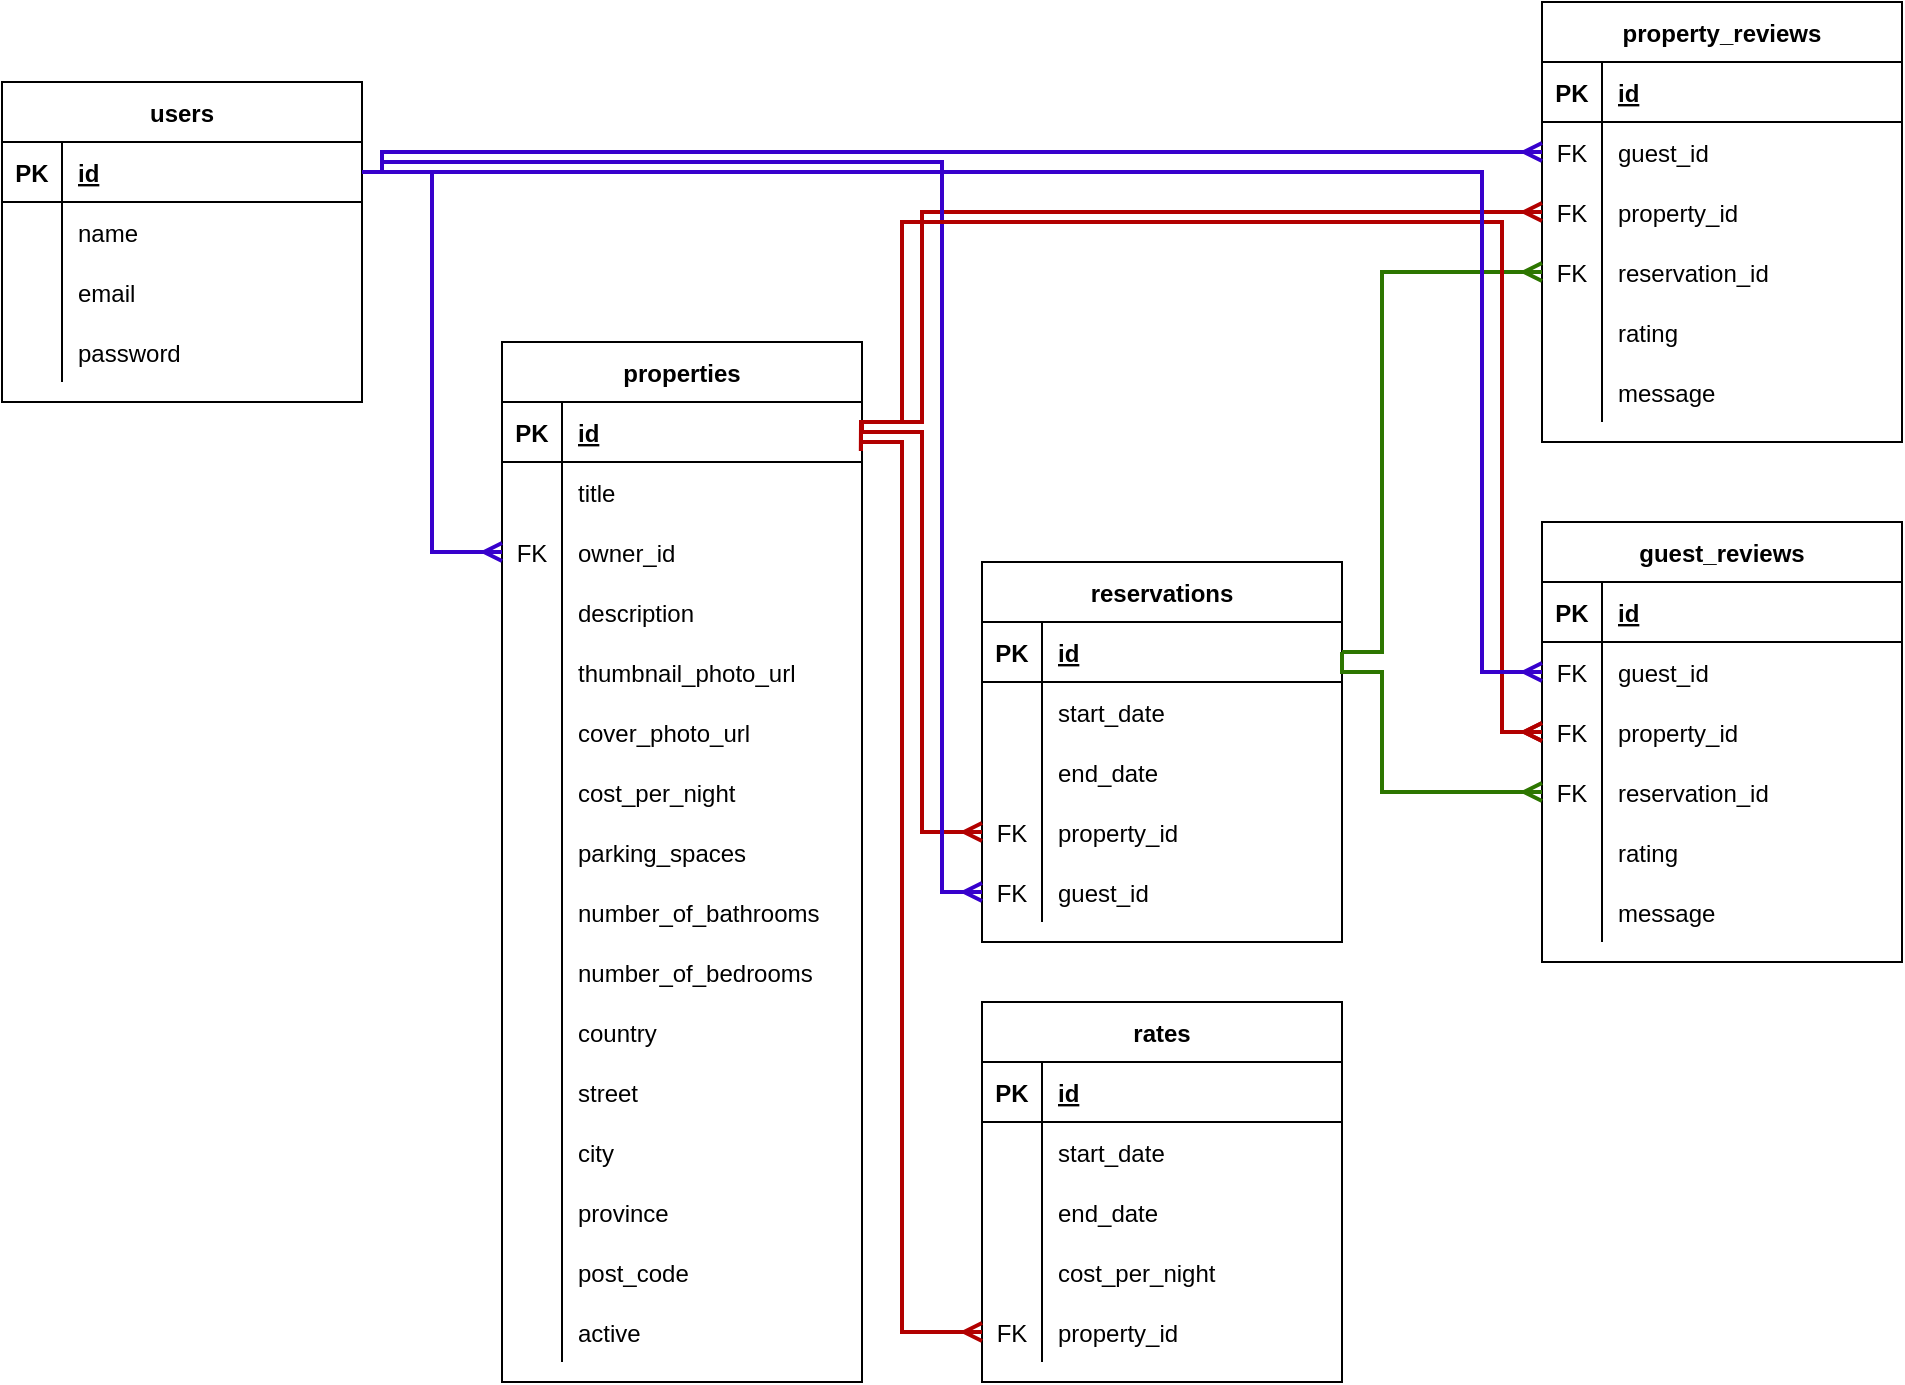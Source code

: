 <mxfile version="16.2.1" type="github">
  <diagram id="R2lEEEUBdFMjLlhIrx00" name="Page-1">
    <mxGraphModel dx="1673" dy="829" grid="1" gridSize="10" guides="1" tooltips="1" connect="1" arrows="1" fold="1" page="1" pageScale="1" pageWidth="1654" pageHeight="1169" math="0" shadow="0" extFonts="Permanent Marker^https://fonts.googleapis.com/css?family=Permanent+Marker">
      <root>
        <mxCell id="0" />
        <mxCell id="1" parent="0" />
        <mxCell id="t34gEv8qhkAKKfQmApEX-15" value="users" style="shape=table;startSize=30;container=1;collapsible=1;childLayout=tableLayout;fixedRows=1;rowLines=0;fontStyle=1;align=center;resizeLast=1;" parent="1" vertex="1">
          <mxGeometry x="300" y="260" width="180" height="160" as="geometry" />
        </mxCell>
        <mxCell id="t34gEv8qhkAKKfQmApEX-16" value="" style="shape=partialRectangle;collapsible=0;dropTarget=0;pointerEvents=0;fillColor=none;top=0;left=0;bottom=1;right=0;points=[[0,0.5],[1,0.5]];portConstraint=eastwest;" parent="t34gEv8qhkAKKfQmApEX-15" vertex="1">
          <mxGeometry y="30" width="180" height="30" as="geometry" />
        </mxCell>
        <mxCell id="t34gEv8qhkAKKfQmApEX-17" value="PK" style="shape=partialRectangle;connectable=0;fillColor=none;top=0;left=0;bottom=0;right=0;fontStyle=1;overflow=hidden;" parent="t34gEv8qhkAKKfQmApEX-16" vertex="1">
          <mxGeometry width="30" height="30" as="geometry">
            <mxRectangle width="30" height="30" as="alternateBounds" />
          </mxGeometry>
        </mxCell>
        <mxCell id="t34gEv8qhkAKKfQmApEX-18" value="id" style="shape=partialRectangle;connectable=0;fillColor=none;top=0;left=0;bottom=0;right=0;align=left;spacingLeft=6;fontStyle=5;overflow=hidden;" parent="t34gEv8qhkAKKfQmApEX-16" vertex="1">
          <mxGeometry x="30" width="150" height="30" as="geometry">
            <mxRectangle width="150" height="30" as="alternateBounds" />
          </mxGeometry>
        </mxCell>
        <mxCell id="t34gEv8qhkAKKfQmApEX-19" value="" style="shape=partialRectangle;collapsible=0;dropTarget=0;pointerEvents=0;fillColor=none;top=0;left=0;bottom=0;right=0;points=[[0,0.5],[1,0.5]];portConstraint=eastwest;" parent="t34gEv8qhkAKKfQmApEX-15" vertex="1">
          <mxGeometry y="60" width="180" height="30" as="geometry" />
        </mxCell>
        <mxCell id="t34gEv8qhkAKKfQmApEX-20" value="" style="shape=partialRectangle;connectable=0;fillColor=none;top=0;left=0;bottom=0;right=0;editable=1;overflow=hidden;" parent="t34gEv8qhkAKKfQmApEX-19" vertex="1">
          <mxGeometry width="30" height="30" as="geometry">
            <mxRectangle width="30" height="30" as="alternateBounds" />
          </mxGeometry>
        </mxCell>
        <mxCell id="t34gEv8qhkAKKfQmApEX-21" value="name" style="shape=partialRectangle;connectable=0;fillColor=none;top=0;left=0;bottom=0;right=0;align=left;spacingLeft=6;overflow=hidden;" parent="t34gEv8qhkAKKfQmApEX-19" vertex="1">
          <mxGeometry x="30" width="150" height="30" as="geometry">
            <mxRectangle width="150" height="30" as="alternateBounds" />
          </mxGeometry>
        </mxCell>
        <mxCell id="t34gEv8qhkAKKfQmApEX-25" value="" style="shape=partialRectangle;collapsible=0;dropTarget=0;pointerEvents=0;fillColor=none;top=0;left=0;bottom=0;right=0;points=[[0,0.5],[1,0.5]];portConstraint=eastwest;" parent="t34gEv8qhkAKKfQmApEX-15" vertex="1">
          <mxGeometry y="90" width="180" height="30" as="geometry" />
        </mxCell>
        <mxCell id="t34gEv8qhkAKKfQmApEX-26" value="" style="shape=partialRectangle;connectable=0;fillColor=none;top=0;left=0;bottom=0;right=0;editable=1;overflow=hidden;" parent="t34gEv8qhkAKKfQmApEX-25" vertex="1">
          <mxGeometry width="30" height="30" as="geometry">
            <mxRectangle width="30" height="30" as="alternateBounds" />
          </mxGeometry>
        </mxCell>
        <mxCell id="t34gEv8qhkAKKfQmApEX-27" value="email" style="shape=partialRectangle;connectable=0;fillColor=none;top=0;left=0;bottom=0;right=0;align=left;spacingLeft=6;overflow=hidden;" parent="t34gEv8qhkAKKfQmApEX-25" vertex="1">
          <mxGeometry x="30" width="150" height="30" as="geometry">
            <mxRectangle width="150" height="30" as="alternateBounds" />
          </mxGeometry>
        </mxCell>
        <mxCell id="t34gEv8qhkAKKfQmApEX-28" value="" style="shape=partialRectangle;collapsible=0;dropTarget=0;pointerEvents=0;fillColor=none;top=0;left=0;bottom=0;right=0;points=[[0,0.5],[1,0.5]];portConstraint=eastwest;" parent="t34gEv8qhkAKKfQmApEX-15" vertex="1">
          <mxGeometry y="120" width="180" height="30" as="geometry" />
        </mxCell>
        <mxCell id="t34gEv8qhkAKKfQmApEX-29" value="" style="shape=partialRectangle;connectable=0;fillColor=none;top=0;left=0;bottom=0;right=0;editable=1;overflow=hidden;" parent="t34gEv8qhkAKKfQmApEX-28" vertex="1">
          <mxGeometry width="30" height="30" as="geometry">
            <mxRectangle width="30" height="30" as="alternateBounds" />
          </mxGeometry>
        </mxCell>
        <mxCell id="t34gEv8qhkAKKfQmApEX-30" value="password" style="shape=partialRectangle;connectable=0;fillColor=none;top=0;left=0;bottom=0;right=0;align=left;spacingLeft=6;overflow=hidden;" parent="t34gEv8qhkAKKfQmApEX-28" vertex="1">
          <mxGeometry x="30" width="150" height="30" as="geometry">
            <mxRectangle width="150" height="30" as="alternateBounds" />
          </mxGeometry>
        </mxCell>
        <mxCell id="t34gEv8qhkAKKfQmApEX-31" value="properties" style="shape=table;startSize=30;container=1;collapsible=1;childLayout=tableLayout;fixedRows=1;rowLines=0;fontStyle=1;align=center;resizeLast=1;" parent="1" vertex="1">
          <mxGeometry x="550" y="390" width="180" height="520" as="geometry" />
        </mxCell>
        <mxCell id="t34gEv8qhkAKKfQmApEX-32" value="" style="shape=partialRectangle;collapsible=0;dropTarget=0;pointerEvents=0;fillColor=none;top=0;left=0;bottom=1;right=0;points=[[0,0.5],[1,0.5]];portConstraint=eastwest;" parent="t34gEv8qhkAKKfQmApEX-31" vertex="1">
          <mxGeometry y="30" width="180" height="30" as="geometry" />
        </mxCell>
        <mxCell id="t34gEv8qhkAKKfQmApEX-33" value="PK" style="shape=partialRectangle;connectable=0;fillColor=none;top=0;left=0;bottom=0;right=0;fontStyle=1;overflow=hidden;" parent="t34gEv8qhkAKKfQmApEX-32" vertex="1">
          <mxGeometry width="30" height="30" as="geometry">
            <mxRectangle width="30" height="30" as="alternateBounds" />
          </mxGeometry>
        </mxCell>
        <mxCell id="t34gEv8qhkAKKfQmApEX-34" value="id" style="shape=partialRectangle;connectable=0;fillColor=none;top=0;left=0;bottom=0;right=0;align=left;spacingLeft=6;fontStyle=5;overflow=hidden;" parent="t34gEv8qhkAKKfQmApEX-32" vertex="1">
          <mxGeometry x="30" width="150" height="30" as="geometry">
            <mxRectangle width="150" height="30" as="alternateBounds" />
          </mxGeometry>
        </mxCell>
        <mxCell id="t34gEv8qhkAKKfQmApEX-35" value="" style="shape=partialRectangle;collapsible=0;dropTarget=0;pointerEvents=0;fillColor=none;top=0;left=0;bottom=0;right=0;points=[[0,0.5],[1,0.5]];portConstraint=eastwest;" parent="t34gEv8qhkAKKfQmApEX-31" vertex="1">
          <mxGeometry y="60" width="180" height="30" as="geometry" />
        </mxCell>
        <mxCell id="t34gEv8qhkAKKfQmApEX-36" value="" style="shape=partialRectangle;connectable=0;fillColor=none;top=0;left=0;bottom=0;right=0;editable=1;overflow=hidden;" parent="t34gEv8qhkAKKfQmApEX-35" vertex="1">
          <mxGeometry width="30" height="30" as="geometry">
            <mxRectangle width="30" height="30" as="alternateBounds" />
          </mxGeometry>
        </mxCell>
        <mxCell id="t34gEv8qhkAKKfQmApEX-37" value="title" style="shape=partialRectangle;connectable=0;fillColor=none;top=0;left=0;bottom=0;right=0;align=left;spacingLeft=6;overflow=hidden;" parent="t34gEv8qhkAKKfQmApEX-35" vertex="1">
          <mxGeometry x="30" width="150" height="30" as="geometry">
            <mxRectangle width="150" height="30" as="alternateBounds" />
          </mxGeometry>
        </mxCell>
        <mxCell id="t34gEv8qhkAKKfQmApEX-182" value="" style="shape=partialRectangle;collapsible=0;dropTarget=0;pointerEvents=0;fillColor=none;top=0;left=0;bottom=0;right=0;points=[[0,0.5],[1,0.5]];portConstraint=eastwest;" parent="t34gEv8qhkAKKfQmApEX-31" vertex="1">
          <mxGeometry y="90" width="180" height="30" as="geometry" />
        </mxCell>
        <mxCell id="t34gEv8qhkAKKfQmApEX-183" value="FK" style="shape=partialRectangle;connectable=0;fillColor=none;top=0;left=0;bottom=0;right=0;editable=1;overflow=hidden;" parent="t34gEv8qhkAKKfQmApEX-182" vertex="1">
          <mxGeometry width="30" height="30" as="geometry">
            <mxRectangle width="30" height="30" as="alternateBounds" />
          </mxGeometry>
        </mxCell>
        <mxCell id="t34gEv8qhkAKKfQmApEX-184" value="owner_id" style="shape=partialRectangle;connectable=0;fillColor=none;top=0;left=0;bottom=0;right=0;align=left;spacingLeft=6;overflow=hidden;" parent="t34gEv8qhkAKKfQmApEX-182" vertex="1">
          <mxGeometry x="30" width="150" height="30" as="geometry">
            <mxRectangle width="150" height="30" as="alternateBounds" />
          </mxGeometry>
        </mxCell>
        <mxCell id="t34gEv8qhkAKKfQmApEX-38" value="" style="shape=partialRectangle;collapsible=0;dropTarget=0;pointerEvents=0;fillColor=none;top=0;left=0;bottom=0;right=0;points=[[0,0.5],[1,0.5]];portConstraint=eastwest;" parent="t34gEv8qhkAKKfQmApEX-31" vertex="1">
          <mxGeometry y="120" width="180" height="30" as="geometry" />
        </mxCell>
        <mxCell id="t34gEv8qhkAKKfQmApEX-39" value="" style="shape=partialRectangle;connectable=0;fillColor=none;top=0;left=0;bottom=0;right=0;editable=1;overflow=hidden;" parent="t34gEv8qhkAKKfQmApEX-38" vertex="1">
          <mxGeometry width="30" height="30" as="geometry">
            <mxRectangle width="30" height="30" as="alternateBounds" />
          </mxGeometry>
        </mxCell>
        <mxCell id="t34gEv8qhkAKKfQmApEX-40" value="description" style="shape=partialRectangle;connectable=0;fillColor=none;top=0;left=0;bottom=0;right=0;align=left;spacingLeft=6;overflow=hidden;" parent="t34gEv8qhkAKKfQmApEX-38" vertex="1">
          <mxGeometry x="30" width="150" height="30" as="geometry">
            <mxRectangle width="150" height="30" as="alternateBounds" />
          </mxGeometry>
        </mxCell>
        <mxCell id="t34gEv8qhkAKKfQmApEX-56" value="" style="shape=partialRectangle;collapsible=0;dropTarget=0;pointerEvents=0;fillColor=none;top=0;left=0;bottom=0;right=0;points=[[0,0.5],[1,0.5]];portConstraint=eastwest;" parent="t34gEv8qhkAKKfQmApEX-31" vertex="1">
          <mxGeometry y="150" width="180" height="30" as="geometry" />
        </mxCell>
        <mxCell id="t34gEv8qhkAKKfQmApEX-57" value="" style="shape=partialRectangle;connectable=0;fillColor=none;top=0;left=0;bottom=0;right=0;editable=1;overflow=hidden;" parent="t34gEv8qhkAKKfQmApEX-56" vertex="1">
          <mxGeometry width="30" height="30" as="geometry">
            <mxRectangle width="30" height="30" as="alternateBounds" />
          </mxGeometry>
        </mxCell>
        <mxCell id="t34gEv8qhkAKKfQmApEX-58" value="thumbnail_photo_url" style="shape=partialRectangle;connectable=0;fillColor=none;top=0;left=0;bottom=0;right=0;align=left;spacingLeft=6;overflow=hidden;" parent="t34gEv8qhkAKKfQmApEX-56" vertex="1">
          <mxGeometry x="30" width="150" height="30" as="geometry">
            <mxRectangle width="150" height="30" as="alternateBounds" />
          </mxGeometry>
        </mxCell>
        <mxCell id="t34gEv8qhkAKKfQmApEX-59" value="" style="shape=partialRectangle;collapsible=0;dropTarget=0;pointerEvents=0;fillColor=none;top=0;left=0;bottom=0;right=0;points=[[0,0.5],[1,0.5]];portConstraint=eastwest;" parent="t34gEv8qhkAKKfQmApEX-31" vertex="1">
          <mxGeometry y="180" width="180" height="30" as="geometry" />
        </mxCell>
        <mxCell id="t34gEv8qhkAKKfQmApEX-60" value="" style="shape=partialRectangle;connectable=0;fillColor=none;top=0;left=0;bottom=0;right=0;editable=1;overflow=hidden;" parent="t34gEv8qhkAKKfQmApEX-59" vertex="1">
          <mxGeometry width="30" height="30" as="geometry">
            <mxRectangle width="30" height="30" as="alternateBounds" />
          </mxGeometry>
        </mxCell>
        <mxCell id="t34gEv8qhkAKKfQmApEX-61" value="cover_photo_url" style="shape=partialRectangle;connectable=0;fillColor=none;top=0;left=0;bottom=0;right=0;align=left;spacingLeft=6;overflow=hidden;" parent="t34gEv8qhkAKKfQmApEX-59" vertex="1">
          <mxGeometry x="30" width="150" height="30" as="geometry">
            <mxRectangle width="150" height="30" as="alternateBounds" />
          </mxGeometry>
        </mxCell>
        <mxCell id="t34gEv8qhkAKKfQmApEX-41" value="" style="shape=partialRectangle;collapsible=0;dropTarget=0;pointerEvents=0;fillColor=none;top=0;left=0;bottom=0;right=0;points=[[0,0.5],[1,0.5]];portConstraint=eastwest;" parent="t34gEv8qhkAKKfQmApEX-31" vertex="1">
          <mxGeometry y="210" width="180" height="30" as="geometry" />
        </mxCell>
        <mxCell id="t34gEv8qhkAKKfQmApEX-42" value="" style="shape=partialRectangle;connectable=0;fillColor=none;top=0;left=0;bottom=0;right=0;editable=1;overflow=hidden;" parent="t34gEv8qhkAKKfQmApEX-41" vertex="1">
          <mxGeometry width="30" height="30" as="geometry">
            <mxRectangle width="30" height="30" as="alternateBounds" />
          </mxGeometry>
        </mxCell>
        <mxCell id="t34gEv8qhkAKKfQmApEX-43" value="cost_per_night" style="shape=partialRectangle;connectable=0;fillColor=none;top=0;left=0;bottom=0;right=0;align=left;spacingLeft=6;overflow=hidden;" parent="t34gEv8qhkAKKfQmApEX-41" vertex="1">
          <mxGeometry x="30" width="150" height="30" as="geometry">
            <mxRectangle width="150" height="30" as="alternateBounds" />
          </mxGeometry>
        </mxCell>
        <mxCell id="t34gEv8qhkAKKfQmApEX-44" value="" style="shape=partialRectangle;collapsible=0;dropTarget=0;pointerEvents=0;fillColor=none;top=0;left=0;bottom=0;right=0;points=[[0,0.5],[1,0.5]];portConstraint=eastwest;" parent="t34gEv8qhkAKKfQmApEX-31" vertex="1">
          <mxGeometry y="240" width="180" height="30" as="geometry" />
        </mxCell>
        <mxCell id="t34gEv8qhkAKKfQmApEX-45" value="" style="shape=partialRectangle;connectable=0;fillColor=none;top=0;left=0;bottom=0;right=0;editable=1;overflow=hidden;" parent="t34gEv8qhkAKKfQmApEX-44" vertex="1">
          <mxGeometry width="30" height="30" as="geometry">
            <mxRectangle width="30" height="30" as="alternateBounds" />
          </mxGeometry>
        </mxCell>
        <mxCell id="t34gEv8qhkAKKfQmApEX-46" value="parking_spaces" style="shape=partialRectangle;connectable=0;fillColor=none;top=0;left=0;bottom=0;right=0;align=left;spacingLeft=6;overflow=hidden;" parent="t34gEv8qhkAKKfQmApEX-44" vertex="1">
          <mxGeometry x="30" width="150" height="30" as="geometry">
            <mxRectangle width="150" height="30" as="alternateBounds" />
          </mxGeometry>
        </mxCell>
        <mxCell id="t34gEv8qhkAKKfQmApEX-47" value="" style="shape=partialRectangle;collapsible=0;dropTarget=0;pointerEvents=0;fillColor=none;top=0;left=0;bottom=0;right=0;points=[[0,0.5],[1,0.5]];portConstraint=eastwest;" parent="t34gEv8qhkAKKfQmApEX-31" vertex="1">
          <mxGeometry y="270" width="180" height="30" as="geometry" />
        </mxCell>
        <mxCell id="t34gEv8qhkAKKfQmApEX-48" value="" style="shape=partialRectangle;connectable=0;fillColor=none;top=0;left=0;bottom=0;right=0;editable=1;overflow=hidden;" parent="t34gEv8qhkAKKfQmApEX-47" vertex="1">
          <mxGeometry width="30" height="30" as="geometry">
            <mxRectangle width="30" height="30" as="alternateBounds" />
          </mxGeometry>
        </mxCell>
        <mxCell id="t34gEv8qhkAKKfQmApEX-49" value="number_of_bathrooms" style="shape=partialRectangle;connectable=0;fillColor=none;top=0;left=0;bottom=0;right=0;align=left;spacingLeft=6;overflow=hidden;" parent="t34gEv8qhkAKKfQmApEX-47" vertex="1">
          <mxGeometry x="30" width="150" height="30" as="geometry">
            <mxRectangle width="150" height="30" as="alternateBounds" />
          </mxGeometry>
        </mxCell>
        <mxCell id="t34gEv8qhkAKKfQmApEX-50" value="" style="shape=partialRectangle;collapsible=0;dropTarget=0;pointerEvents=0;fillColor=none;top=0;left=0;bottom=0;right=0;points=[[0,0.5],[1,0.5]];portConstraint=eastwest;" parent="t34gEv8qhkAKKfQmApEX-31" vertex="1">
          <mxGeometry y="300" width="180" height="30" as="geometry" />
        </mxCell>
        <mxCell id="t34gEv8qhkAKKfQmApEX-51" value="" style="shape=partialRectangle;connectable=0;fillColor=none;top=0;left=0;bottom=0;right=0;editable=1;overflow=hidden;" parent="t34gEv8qhkAKKfQmApEX-50" vertex="1">
          <mxGeometry width="30" height="30" as="geometry">
            <mxRectangle width="30" height="30" as="alternateBounds" />
          </mxGeometry>
        </mxCell>
        <mxCell id="t34gEv8qhkAKKfQmApEX-52" value="number_of_bedrooms" style="shape=partialRectangle;connectable=0;fillColor=none;top=0;left=0;bottom=0;right=0;align=left;spacingLeft=6;overflow=hidden;" parent="t34gEv8qhkAKKfQmApEX-50" vertex="1">
          <mxGeometry x="30" width="150" height="30" as="geometry">
            <mxRectangle width="150" height="30" as="alternateBounds" />
          </mxGeometry>
        </mxCell>
        <mxCell id="t34gEv8qhkAKKfQmApEX-115" value="" style="shape=partialRectangle;collapsible=0;dropTarget=0;pointerEvents=0;fillColor=none;top=0;left=0;bottom=0;right=0;points=[[0,0.5],[1,0.5]];portConstraint=eastwest;" parent="t34gEv8qhkAKKfQmApEX-31" vertex="1">
          <mxGeometry y="330" width="180" height="30" as="geometry" />
        </mxCell>
        <mxCell id="t34gEv8qhkAKKfQmApEX-116" value="" style="shape=partialRectangle;connectable=0;fillColor=none;top=0;left=0;bottom=0;right=0;editable=1;overflow=hidden;" parent="t34gEv8qhkAKKfQmApEX-115" vertex="1">
          <mxGeometry width="30" height="30" as="geometry">
            <mxRectangle width="30" height="30" as="alternateBounds" />
          </mxGeometry>
        </mxCell>
        <mxCell id="t34gEv8qhkAKKfQmApEX-117" value="country " style="shape=partialRectangle;connectable=0;fillColor=none;top=0;left=0;bottom=0;right=0;align=left;spacingLeft=6;overflow=hidden;" parent="t34gEv8qhkAKKfQmApEX-115" vertex="1">
          <mxGeometry x="30" width="150" height="30" as="geometry">
            <mxRectangle width="150" height="30" as="alternateBounds" />
          </mxGeometry>
        </mxCell>
        <mxCell id="9HemAK9WPQ_2vvsaVCDB-1" value="" style="shape=partialRectangle;collapsible=0;dropTarget=0;pointerEvents=0;fillColor=none;top=0;left=0;bottom=0;right=0;points=[[0,0.5],[1,0.5]];portConstraint=eastwest;" vertex="1" parent="t34gEv8qhkAKKfQmApEX-31">
          <mxGeometry y="360" width="180" height="30" as="geometry" />
        </mxCell>
        <mxCell id="9HemAK9WPQ_2vvsaVCDB-2" value="" style="shape=partialRectangle;connectable=0;fillColor=none;top=0;left=0;bottom=0;right=0;editable=1;overflow=hidden;" vertex="1" parent="9HemAK9WPQ_2vvsaVCDB-1">
          <mxGeometry width="30" height="30" as="geometry">
            <mxRectangle width="30" height="30" as="alternateBounds" />
          </mxGeometry>
        </mxCell>
        <mxCell id="9HemAK9WPQ_2vvsaVCDB-3" value="street" style="shape=partialRectangle;connectable=0;fillColor=none;top=0;left=0;bottom=0;right=0;align=left;spacingLeft=6;overflow=hidden;" vertex="1" parent="9HemAK9WPQ_2vvsaVCDB-1">
          <mxGeometry x="30" width="150" height="30" as="geometry">
            <mxRectangle width="150" height="30" as="alternateBounds" />
          </mxGeometry>
        </mxCell>
        <mxCell id="9HemAK9WPQ_2vvsaVCDB-4" value="" style="shape=partialRectangle;collapsible=0;dropTarget=0;pointerEvents=0;fillColor=none;top=0;left=0;bottom=0;right=0;points=[[0,0.5],[1,0.5]];portConstraint=eastwest;" vertex="1" parent="t34gEv8qhkAKKfQmApEX-31">
          <mxGeometry y="390" width="180" height="30" as="geometry" />
        </mxCell>
        <mxCell id="9HemAK9WPQ_2vvsaVCDB-5" value="" style="shape=partialRectangle;connectable=0;fillColor=none;top=0;left=0;bottom=0;right=0;editable=1;overflow=hidden;" vertex="1" parent="9HemAK9WPQ_2vvsaVCDB-4">
          <mxGeometry width="30" height="30" as="geometry">
            <mxRectangle width="30" height="30" as="alternateBounds" />
          </mxGeometry>
        </mxCell>
        <mxCell id="9HemAK9WPQ_2vvsaVCDB-6" value="city" style="shape=partialRectangle;connectable=0;fillColor=none;top=0;left=0;bottom=0;right=0;align=left;spacingLeft=6;overflow=hidden;" vertex="1" parent="9HemAK9WPQ_2vvsaVCDB-4">
          <mxGeometry x="30" width="150" height="30" as="geometry">
            <mxRectangle width="150" height="30" as="alternateBounds" />
          </mxGeometry>
        </mxCell>
        <mxCell id="9HemAK9WPQ_2vvsaVCDB-7" value="" style="shape=partialRectangle;collapsible=0;dropTarget=0;pointerEvents=0;fillColor=none;top=0;left=0;bottom=0;right=0;points=[[0,0.5],[1,0.5]];portConstraint=eastwest;" vertex="1" parent="t34gEv8qhkAKKfQmApEX-31">
          <mxGeometry y="420" width="180" height="30" as="geometry" />
        </mxCell>
        <mxCell id="9HemAK9WPQ_2vvsaVCDB-8" value="" style="shape=partialRectangle;connectable=0;fillColor=none;top=0;left=0;bottom=0;right=0;editable=1;overflow=hidden;" vertex="1" parent="9HemAK9WPQ_2vvsaVCDB-7">
          <mxGeometry width="30" height="30" as="geometry">
            <mxRectangle width="30" height="30" as="alternateBounds" />
          </mxGeometry>
        </mxCell>
        <mxCell id="9HemAK9WPQ_2vvsaVCDB-9" value="province" style="shape=partialRectangle;connectable=0;fillColor=none;top=0;left=0;bottom=0;right=0;align=left;spacingLeft=6;overflow=hidden;" vertex="1" parent="9HemAK9WPQ_2vvsaVCDB-7">
          <mxGeometry x="30" width="150" height="30" as="geometry">
            <mxRectangle width="150" height="30" as="alternateBounds" />
          </mxGeometry>
        </mxCell>
        <mxCell id="9HemAK9WPQ_2vvsaVCDB-10" value="" style="shape=partialRectangle;collapsible=0;dropTarget=0;pointerEvents=0;fillColor=none;top=0;left=0;bottom=0;right=0;points=[[0,0.5],[1,0.5]];portConstraint=eastwest;" vertex="1" parent="t34gEv8qhkAKKfQmApEX-31">
          <mxGeometry y="450" width="180" height="30" as="geometry" />
        </mxCell>
        <mxCell id="9HemAK9WPQ_2vvsaVCDB-11" value="" style="shape=partialRectangle;connectable=0;fillColor=none;top=0;left=0;bottom=0;right=0;editable=1;overflow=hidden;" vertex="1" parent="9HemAK9WPQ_2vvsaVCDB-10">
          <mxGeometry width="30" height="30" as="geometry">
            <mxRectangle width="30" height="30" as="alternateBounds" />
          </mxGeometry>
        </mxCell>
        <mxCell id="9HemAK9WPQ_2vvsaVCDB-12" value="post_code" style="shape=partialRectangle;connectable=0;fillColor=none;top=0;left=0;bottom=0;right=0;align=left;spacingLeft=6;overflow=hidden;" vertex="1" parent="9HemAK9WPQ_2vvsaVCDB-10">
          <mxGeometry x="30" width="150" height="30" as="geometry">
            <mxRectangle width="150" height="30" as="alternateBounds" />
          </mxGeometry>
        </mxCell>
        <mxCell id="9HemAK9WPQ_2vvsaVCDB-13" value="" style="shape=partialRectangle;collapsible=0;dropTarget=0;pointerEvents=0;fillColor=none;top=0;left=0;bottom=0;right=0;points=[[0,0.5],[1,0.5]];portConstraint=eastwest;" vertex="1" parent="t34gEv8qhkAKKfQmApEX-31">
          <mxGeometry y="480" width="180" height="30" as="geometry" />
        </mxCell>
        <mxCell id="9HemAK9WPQ_2vvsaVCDB-14" value="" style="shape=partialRectangle;connectable=0;fillColor=none;top=0;left=0;bottom=0;right=0;editable=1;overflow=hidden;" vertex="1" parent="9HemAK9WPQ_2vvsaVCDB-13">
          <mxGeometry width="30" height="30" as="geometry">
            <mxRectangle width="30" height="30" as="alternateBounds" />
          </mxGeometry>
        </mxCell>
        <mxCell id="9HemAK9WPQ_2vvsaVCDB-15" value="active" style="shape=partialRectangle;connectable=0;fillColor=none;top=0;left=0;bottom=0;right=0;align=left;spacingLeft=6;overflow=hidden;" vertex="1" parent="9HemAK9WPQ_2vvsaVCDB-13">
          <mxGeometry x="30" width="150" height="30" as="geometry">
            <mxRectangle width="150" height="30" as="alternateBounds" />
          </mxGeometry>
        </mxCell>
        <mxCell id="t34gEv8qhkAKKfQmApEX-137" value="reservations" style="shape=table;startSize=30;container=1;collapsible=1;childLayout=tableLayout;fixedRows=1;rowLines=0;fontStyle=1;align=center;resizeLast=1;" parent="1" vertex="1">
          <mxGeometry x="790" y="500" width="180" height="190" as="geometry" />
        </mxCell>
        <mxCell id="t34gEv8qhkAKKfQmApEX-138" value="" style="shape=partialRectangle;collapsible=0;dropTarget=0;pointerEvents=0;fillColor=none;top=0;left=0;bottom=1;right=0;points=[[0,0.5],[1,0.5]];portConstraint=eastwest;" parent="t34gEv8qhkAKKfQmApEX-137" vertex="1">
          <mxGeometry y="30" width="180" height="30" as="geometry" />
        </mxCell>
        <mxCell id="t34gEv8qhkAKKfQmApEX-139" value="PK" style="shape=partialRectangle;connectable=0;fillColor=none;top=0;left=0;bottom=0;right=0;fontStyle=1;overflow=hidden;" parent="t34gEv8qhkAKKfQmApEX-138" vertex="1">
          <mxGeometry width="30" height="30" as="geometry">
            <mxRectangle width="30" height="30" as="alternateBounds" />
          </mxGeometry>
        </mxCell>
        <mxCell id="t34gEv8qhkAKKfQmApEX-140" value="id" style="shape=partialRectangle;connectable=0;fillColor=none;top=0;left=0;bottom=0;right=0;align=left;spacingLeft=6;fontStyle=5;overflow=hidden;" parent="t34gEv8qhkAKKfQmApEX-138" vertex="1">
          <mxGeometry x="30" width="150" height="30" as="geometry">
            <mxRectangle width="150" height="30" as="alternateBounds" />
          </mxGeometry>
        </mxCell>
        <mxCell id="t34gEv8qhkAKKfQmApEX-147" value="" style="shape=partialRectangle;collapsible=0;dropTarget=0;pointerEvents=0;fillColor=none;top=0;left=0;bottom=0;right=0;points=[[0,0.5],[1,0.5]];portConstraint=eastwest;" parent="t34gEv8qhkAKKfQmApEX-137" vertex="1">
          <mxGeometry y="60" width="180" height="30" as="geometry" />
        </mxCell>
        <mxCell id="t34gEv8qhkAKKfQmApEX-148" value="" style="shape=partialRectangle;connectable=0;fillColor=none;top=0;left=0;bottom=0;right=0;editable=1;overflow=hidden;" parent="t34gEv8qhkAKKfQmApEX-147" vertex="1">
          <mxGeometry width="30" height="30" as="geometry">
            <mxRectangle width="30" height="30" as="alternateBounds" />
          </mxGeometry>
        </mxCell>
        <mxCell id="t34gEv8qhkAKKfQmApEX-149" value="start_date" style="shape=partialRectangle;connectable=0;fillColor=none;top=0;left=0;bottom=0;right=0;align=left;spacingLeft=6;overflow=hidden;" parent="t34gEv8qhkAKKfQmApEX-147" vertex="1">
          <mxGeometry x="30" width="150" height="30" as="geometry">
            <mxRectangle width="150" height="30" as="alternateBounds" />
          </mxGeometry>
        </mxCell>
        <mxCell id="t34gEv8qhkAKKfQmApEX-150" value="" style="shape=partialRectangle;collapsible=0;dropTarget=0;pointerEvents=0;fillColor=none;top=0;left=0;bottom=0;right=0;points=[[0,0.5],[1,0.5]];portConstraint=eastwest;" parent="t34gEv8qhkAKKfQmApEX-137" vertex="1">
          <mxGeometry y="90" width="180" height="30" as="geometry" />
        </mxCell>
        <mxCell id="t34gEv8qhkAKKfQmApEX-151" value="" style="shape=partialRectangle;connectable=0;fillColor=none;top=0;left=0;bottom=0;right=0;editable=1;overflow=hidden;" parent="t34gEv8qhkAKKfQmApEX-150" vertex="1">
          <mxGeometry width="30" height="30" as="geometry">
            <mxRectangle width="30" height="30" as="alternateBounds" />
          </mxGeometry>
        </mxCell>
        <mxCell id="t34gEv8qhkAKKfQmApEX-152" value="end_date" style="shape=partialRectangle;connectable=0;fillColor=none;top=0;left=0;bottom=0;right=0;align=left;spacingLeft=6;overflow=hidden;" parent="t34gEv8qhkAKKfQmApEX-150" vertex="1">
          <mxGeometry x="30" width="150" height="30" as="geometry">
            <mxRectangle width="150" height="30" as="alternateBounds" />
          </mxGeometry>
        </mxCell>
        <mxCell id="t34gEv8qhkAKKfQmApEX-144" value="" style="shape=partialRectangle;collapsible=0;dropTarget=0;pointerEvents=0;fillColor=none;top=0;left=0;bottom=0;right=0;points=[[0,0.5],[1,0.5]];portConstraint=eastwest;" parent="t34gEv8qhkAKKfQmApEX-137" vertex="1">
          <mxGeometry y="120" width="180" height="30" as="geometry" />
        </mxCell>
        <mxCell id="t34gEv8qhkAKKfQmApEX-145" value="FK" style="shape=partialRectangle;connectable=0;fillColor=none;top=0;left=0;bottom=0;right=0;editable=1;overflow=hidden;" parent="t34gEv8qhkAKKfQmApEX-144" vertex="1">
          <mxGeometry width="30" height="30" as="geometry">
            <mxRectangle width="30" height="30" as="alternateBounds" />
          </mxGeometry>
        </mxCell>
        <mxCell id="t34gEv8qhkAKKfQmApEX-146" value="property_id" style="shape=partialRectangle;connectable=0;fillColor=none;top=0;left=0;bottom=0;right=0;align=left;spacingLeft=6;overflow=hidden;" parent="t34gEv8qhkAKKfQmApEX-144" vertex="1">
          <mxGeometry x="30" width="150" height="30" as="geometry">
            <mxRectangle width="150" height="30" as="alternateBounds" />
          </mxGeometry>
        </mxCell>
        <mxCell id="t34gEv8qhkAKKfQmApEX-141" value="" style="shape=partialRectangle;collapsible=0;dropTarget=0;pointerEvents=0;fillColor=none;top=0;left=0;bottom=0;right=0;points=[[0,0.5],[1,0.5]];portConstraint=eastwest;" parent="t34gEv8qhkAKKfQmApEX-137" vertex="1">
          <mxGeometry y="150" width="180" height="30" as="geometry" />
        </mxCell>
        <mxCell id="t34gEv8qhkAKKfQmApEX-142" value="FK" style="shape=partialRectangle;connectable=0;fillColor=none;top=0;left=0;bottom=0;right=0;editable=1;overflow=hidden;" parent="t34gEv8qhkAKKfQmApEX-141" vertex="1">
          <mxGeometry width="30" height="30" as="geometry">
            <mxRectangle width="30" height="30" as="alternateBounds" />
          </mxGeometry>
        </mxCell>
        <mxCell id="t34gEv8qhkAKKfQmApEX-143" value="guest_id" style="shape=partialRectangle;connectable=0;fillColor=none;top=0;left=0;bottom=0;right=0;align=left;spacingLeft=6;overflow=hidden;" parent="t34gEv8qhkAKKfQmApEX-141" vertex="1">
          <mxGeometry x="30" width="150" height="30" as="geometry">
            <mxRectangle width="150" height="30" as="alternateBounds" />
          </mxGeometry>
        </mxCell>
        <mxCell id="t34gEv8qhkAKKfQmApEX-166" value="property_reviews" style="shape=table;startSize=30;container=1;collapsible=1;childLayout=tableLayout;fixedRows=1;rowLines=0;fontStyle=1;align=center;resizeLast=1;" parent="1" vertex="1">
          <mxGeometry x="1070" y="220" width="180" height="220" as="geometry" />
        </mxCell>
        <mxCell id="t34gEv8qhkAKKfQmApEX-167" value="" style="shape=partialRectangle;collapsible=0;dropTarget=0;pointerEvents=0;fillColor=none;top=0;left=0;bottom=1;right=0;points=[[0,0.5],[1,0.5]];portConstraint=eastwest;" parent="t34gEv8qhkAKKfQmApEX-166" vertex="1">
          <mxGeometry y="30" width="180" height="30" as="geometry" />
        </mxCell>
        <mxCell id="t34gEv8qhkAKKfQmApEX-168" value="PK" style="shape=partialRectangle;connectable=0;fillColor=none;top=0;left=0;bottom=0;right=0;fontStyle=1;overflow=hidden;" parent="t34gEv8qhkAKKfQmApEX-167" vertex="1">
          <mxGeometry width="30" height="30" as="geometry">
            <mxRectangle width="30" height="30" as="alternateBounds" />
          </mxGeometry>
        </mxCell>
        <mxCell id="t34gEv8qhkAKKfQmApEX-169" value="id" style="shape=partialRectangle;connectable=0;fillColor=none;top=0;left=0;bottom=0;right=0;align=left;spacingLeft=6;fontStyle=5;overflow=hidden;" parent="t34gEv8qhkAKKfQmApEX-167" vertex="1">
          <mxGeometry x="30" width="150" height="30" as="geometry">
            <mxRectangle width="150" height="30" as="alternateBounds" />
          </mxGeometry>
        </mxCell>
        <mxCell id="t34gEv8qhkAKKfQmApEX-176" value="" style="shape=partialRectangle;collapsible=0;dropTarget=0;pointerEvents=0;fillColor=none;top=0;left=0;bottom=0;right=0;points=[[0,0.5],[1,0.5]];portConstraint=eastwest;" parent="t34gEv8qhkAKKfQmApEX-166" vertex="1">
          <mxGeometry y="60" width="180" height="30" as="geometry" />
        </mxCell>
        <mxCell id="t34gEv8qhkAKKfQmApEX-177" value="FK" style="shape=partialRectangle;connectable=0;fillColor=none;top=0;left=0;bottom=0;right=0;editable=1;overflow=hidden;" parent="t34gEv8qhkAKKfQmApEX-176" vertex="1">
          <mxGeometry width="30" height="30" as="geometry">
            <mxRectangle width="30" height="30" as="alternateBounds" />
          </mxGeometry>
        </mxCell>
        <mxCell id="t34gEv8qhkAKKfQmApEX-178" value="guest_id" style="shape=partialRectangle;connectable=0;fillColor=none;top=0;left=0;bottom=0;right=0;align=left;spacingLeft=6;overflow=hidden;" parent="t34gEv8qhkAKKfQmApEX-176" vertex="1">
          <mxGeometry x="30" width="150" height="30" as="geometry">
            <mxRectangle width="150" height="30" as="alternateBounds" />
          </mxGeometry>
        </mxCell>
        <mxCell id="t34gEv8qhkAKKfQmApEX-173" value="" style="shape=partialRectangle;collapsible=0;dropTarget=0;pointerEvents=0;fillColor=none;top=0;left=0;bottom=0;right=0;points=[[0,0.5],[1,0.5]];portConstraint=eastwest;" parent="t34gEv8qhkAKKfQmApEX-166" vertex="1">
          <mxGeometry y="90" width="180" height="30" as="geometry" />
        </mxCell>
        <mxCell id="t34gEv8qhkAKKfQmApEX-174" value="FK" style="shape=partialRectangle;connectable=0;fillColor=none;top=0;left=0;bottom=0;right=0;editable=1;overflow=hidden;" parent="t34gEv8qhkAKKfQmApEX-173" vertex="1">
          <mxGeometry width="30" height="30" as="geometry">
            <mxRectangle width="30" height="30" as="alternateBounds" />
          </mxGeometry>
        </mxCell>
        <mxCell id="t34gEv8qhkAKKfQmApEX-175" value="property_id" style="shape=partialRectangle;connectable=0;fillColor=none;top=0;left=0;bottom=0;right=0;align=left;spacingLeft=6;overflow=hidden;" parent="t34gEv8qhkAKKfQmApEX-173" vertex="1">
          <mxGeometry x="30" width="150" height="30" as="geometry">
            <mxRectangle width="150" height="30" as="alternateBounds" />
          </mxGeometry>
        </mxCell>
        <mxCell id="t34gEv8qhkAKKfQmApEX-179" value="" style="shape=partialRectangle;collapsible=0;dropTarget=0;pointerEvents=0;fillColor=none;top=0;left=0;bottom=0;right=0;points=[[0,0.5],[1,0.5]];portConstraint=eastwest;" parent="t34gEv8qhkAKKfQmApEX-166" vertex="1">
          <mxGeometry y="120" width="180" height="30" as="geometry" />
        </mxCell>
        <mxCell id="t34gEv8qhkAKKfQmApEX-180" value="FK" style="shape=partialRectangle;connectable=0;fillColor=none;top=0;left=0;bottom=0;right=0;editable=1;overflow=hidden;" parent="t34gEv8qhkAKKfQmApEX-179" vertex="1">
          <mxGeometry width="30" height="30" as="geometry">
            <mxRectangle width="30" height="30" as="alternateBounds" />
          </mxGeometry>
        </mxCell>
        <mxCell id="t34gEv8qhkAKKfQmApEX-181" value="reservation_id" style="shape=partialRectangle;connectable=0;fillColor=none;top=0;left=0;bottom=0;right=0;align=left;spacingLeft=6;overflow=hidden;" parent="t34gEv8qhkAKKfQmApEX-179" vertex="1">
          <mxGeometry x="30" width="150" height="30" as="geometry">
            <mxRectangle width="150" height="30" as="alternateBounds" />
          </mxGeometry>
        </mxCell>
        <mxCell id="t34gEv8qhkAKKfQmApEX-239" value="" style="shape=partialRectangle;collapsible=0;dropTarget=0;pointerEvents=0;fillColor=none;top=0;left=0;bottom=0;right=0;points=[[0,0.5],[1,0.5]];portConstraint=eastwest;" parent="t34gEv8qhkAKKfQmApEX-166" vertex="1">
          <mxGeometry y="150" width="180" height="30" as="geometry" />
        </mxCell>
        <mxCell id="t34gEv8qhkAKKfQmApEX-240" value="" style="shape=partialRectangle;connectable=0;fillColor=none;top=0;left=0;bottom=0;right=0;editable=1;overflow=hidden;" parent="t34gEv8qhkAKKfQmApEX-239" vertex="1">
          <mxGeometry width="30" height="30" as="geometry">
            <mxRectangle width="30" height="30" as="alternateBounds" />
          </mxGeometry>
        </mxCell>
        <mxCell id="t34gEv8qhkAKKfQmApEX-241" value="rating" style="shape=partialRectangle;connectable=0;fillColor=none;top=0;left=0;bottom=0;right=0;align=left;spacingLeft=6;overflow=hidden;" parent="t34gEv8qhkAKKfQmApEX-239" vertex="1">
          <mxGeometry x="30" width="150" height="30" as="geometry">
            <mxRectangle width="150" height="30" as="alternateBounds" />
          </mxGeometry>
        </mxCell>
        <mxCell id="t34gEv8qhkAKKfQmApEX-236" value="" style="shape=partialRectangle;collapsible=0;dropTarget=0;pointerEvents=0;fillColor=none;top=0;left=0;bottom=0;right=0;points=[[0,0.5],[1,0.5]];portConstraint=eastwest;" parent="t34gEv8qhkAKKfQmApEX-166" vertex="1">
          <mxGeometry y="180" width="180" height="30" as="geometry" />
        </mxCell>
        <mxCell id="t34gEv8qhkAKKfQmApEX-237" value="" style="shape=partialRectangle;connectable=0;fillColor=none;top=0;left=0;bottom=0;right=0;editable=1;overflow=hidden;" parent="t34gEv8qhkAKKfQmApEX-236" vertex="1">
          <mxGeometry width="30" height="30" as="geometry">
            <mxRectangle width="30" height="30" as="alternateBounds" />
          </mxGeometry>
        </mxCell>
        <mxCell id="t34gEv8qhkAKKfQmApEX-238" value="message" style="shape=partialRectangle;connectable=0;fillColor=none;top=0;left=0;bottom=0;right=0;align=left;spacingLeft=6;overflow=hidden;" parent="t34gEv8qhkAKKfQmApEX-236" vertex="1">
          <mxGeometry x="30" width="150" height="30" as="geometry">
            <mxRectangle width="150" height="30" as="alternateBounds" />
          </mxGeometry>
        </mxCell>
        <mxCell id="9HemAK9WPQ_2vvsaVCDB-16" value="" style="edgeStyle=orthogonalEdgeStyle;fontSize=12;html=1;endArrow=ERmany;rounded=0;exitX=1;exitY=0.5;exitDx=0;exitDy=0;entryX=0;entryY=0.5;entryDx=0;entryDy=0;fillColor=#6a00ff;strokeColor=#3700CC;strokeWidth=2;" edge="1" parent="1" source="t34gEv8qhkAKKfQmApEX-16" target="t34gEv8qhkAKKfQmApEX-182">
          <mxGeometry width="100" height="100" relative="1" as="geometry">
            <mxPoint x="360" y="740" as="sourcePoint" />
            <mxPoint x="460" y="640" as="targetPoint" />
            <Array as="points">
              <mxPoint x="515" y="305" />
              <mxPoint x="515" y="495" />
            </Array>
          </mxGeometry>
        </mxCell>
        <mxCell id="9HemAK9WPQ_2vvsaVCDB-17" value="" style="edgeStyle=entityRelationEdgeStyle;fontSize=12;html=1;endArrow=ERmany;rounded=0;exitX=1;exitY=0.5;exitDx=0;exitDy=0;entryX=0;entryY=0.5;entryDx=0;entryDy=0;fillColor=#e51400;strokeColor=#B20000;strokeWidth=2;" edge="1" parent="1" source="t34gEv8qhkAKKfQmApEX-32" target="t34gEv8qhkAKKfQmApEX-144">
          <mxGeometry width="100" height="100" relative="1" as="geometry">
            <mxPoint x="480" y="445" as="sourcePoint" />
            <mxPoint x="560" y="505" as="targetPoint" />
          </mxGeometry>
        </mxCell>
        <mxCell id="9HemAK9WPQ_2vvsaVCDB-18" value="" style="edgeStyle=orthogonalEdgeStyle;fontSize=12;html=1;endArrow=ERmany;rounded=0;exitX=1;exitY=0.5;exitDx=0;exitDy=0;entryX=0;entryY=0.5;entryDx=0;entryDy=0;fillColor=#e51400;strokeColor=#B20000;strokeWidth=2;" edge="1" parent="1" source="t34gEv8qhkAKKfQmApEX-32" target="t34gEv8qhkAKKfQmApEX-173">
          <mxGeometry width="100" height="100" relative="1" as="geometry">
            <mxPoint x="840" y="670" as="sourcePoint" />
            <mxPoint x="920" y="760" as="targetPoint" />
            <Array as="points">
              <mxPoint x="730" y="430" />
              <mxPoint x="760" y="430" />
              <mxPoint x="760" y="325" />
            </Array>
          </mxGeometry>
        </mxCell>
        <mxCell id="9HemAK9WPQ_2vvsaVCDB-19" value="" style="edgeStyle=orthogonalEdgeStyle;fontSize=12;html=1;endArrow=ERmany;rounded=0;exitX=1;exitY=0.5;exitDx=0;exitDy=0;entryX=0;entryY=0.5;entryDx=0;entryDy=0;strokeWidth=2;fillColor=#60a917;strokeColor=#2D7600;" edge="1" parent="1" source="t34gEv8qhkAKKfQmApEX-138" target="t34gEv8qhkAKKfQmApEX-179">
          <mxGeometry width="100" height="100" relative="1" as="geometry">
            <mxPoint x="1000" y="470" as="sourcePoint" />
            <mxPoint x="1080" y="560" as="targetPoint" />
            <Array as="points">
              <mxPoint x="990" y="545" />
              <mxPoint x="990" y="355" />
            </Array>
          </mxGeometry>
        </mxCell>
        <mxCell id="9HemAK9WPQ_2vvsaVCDB-20" value="" style="edgeStyle=orthogonalEdgeStyle;fontSize=12;html=1;endArrow=ERmany;rounded=0;exitX=1;exitY=0.5;exitDx=0;exitDy=0;entryX=0;entryY=0.5;entryDx=0;entryDy=0;fillColor=#6a00ff;strokeColor=#3700CC;strokeWidth=2;" edge="1" parent="1" source="t34gEv8qhkAKKfQmApEX-16" target="t34gEv8qhkAKKfQmApEX-141">
          <mxGeometry width="100" height="100" relative="1" as="geometry">
            <mxPoint x="830" y="720" as="sourcePoint" />
            <mxPoint x="910" y="810" as="targetPoint" />
            <Array as="points">
              <mxPoint x="490" y="300" />
              <mxPoint x="770" y="300" />
              <mxPoint x="770" y="665" />
            </Array>
          </mxGeometry>
        </mxCell>
        <mxCell id="9HemAK9WPQ_2vvsaVCDB-23" value="" style="edgeStyle=orthogonalEdgeStyle;fontSize=12;html=1;endArrow=ERmany;rounded=0;exitX=1;exitY=0.5;exitDx=0;exitDy=0;entryX=0;entryY=0.5;entryDx=0;entryDy=0;fillColor=#6a00ff;strokeColor=#3700CC;strokeWidth=2;" edge="1" parent="1" source="t34gEv8qhkAKKfQmApEX-16" target="t34gEv8qhkAKKfQmApEX-176">
          <mxGeometry width="100" height="100" relative="1" as="geometry">
            <mxPoint x="850" y="680" as="sourcePoint" />
            <mxPoint x="930" y="770" as="targetPoint" />
            <Array as="points">
              <mxPoint x="490" y="295" />
            </Array>
          </mxGeometry>
        </mxCell>
        <mxCell id="9HemAK9WPQ_2vvsaVCDB-24" value="rates" style="shape=table;startSize=30;container=1;collapsible=1;childLayout=tableLayout;fixedRows=1;rowLines=0;fontStyle=1;align=center;resizeLast=1;" vertex="1" parent="1">
          <mxGeometry x="790" y="720" width="180" height="190" as="geometry" />
        </mxCell>
        <mxCell id="9HemAK9WPQ_2vvsaVCDB-25" value="" style="shape=partialRectangle;collapsible=0;dropTarget=0;pointerEvents=0;fillColor=none;top=0;left=0;bottom=1;right=0;points=[[0,0.5],[1,0.5]];portConstraint=eastwest;" vertex="1" parent="9HemAK9WPQ_2vvsaVCDB-24">
          <mxGeometry y="30" width="180" height="30" as="geometry" />
        </mxCell>
        <mxCell id="9HemAK9WPQ_2vvsaVCDB-26" value="PK" style="shape=partialRectangle;connectable=0;fillColor=none;top=0;left=0;bottom=0;right=0;fontStyle=1;overflow=hidden;" vertex="1" parent="9HemAK9WPQ_2vvsaVCDB-25">
          <mxGeometry width="30" height="30" as="geometry">
            <mxRectangle width="30" height="30" as="alternateBounds" />
          </mxGeometry>
        </mxCell>
        <mxCell id="9HemAK9WPQ_2vvsaVCDB-27" value="id" style="shape=partialRectangle;connectable=0;fillColor=none;top=0;left=0;bottom=0;right=0;align=left;spacingLeft=6;fontStyle=5;overflow=hidden;" vertex="1" parent="9HemAK9WPQ_2vvsaVCDB-25">
          <mxGeometry x="30" width="150" height="30" as="geometry">
            <mxRectangle width="150" height="30" as="alternateBounds" />
          </mxGeometry>
        </mxCell>
        <mxCell id="9HemAK9WPQ_2vvsaVCDB-28" value="" style="shape=partialRectangle;collapsible=0;dropTarget=0;pointerEvents=0;fillColor=none;top=0;left=0;bottom=0;right=0;points=[[0,0.5],[1,0.5]];portConstraint=eastwest;" vertex="1" parent="9HemAK9WPQ_2vvsaVCDB-24">
          <mxGeometry y="60" width="180" height="30" as="geometry" />
        </mxCell>
        <mxCell id="9HemAK9WPQ_2vvsaVCDB-29" value="" style="shape=partialRectangle;connectable=0;fillColor=none;top=0;left=0;bottom=0;right=0;editable=1;overflow=hidden;" vertex="1" parent="9HemAK9WPQ_2vvsaVCDB-28">
          <mxGeometry width="30" height="30" as="geometry">
            <mxRectangle width="30" height="30" as="alternateBounds" />
          </mxGeometry>
        </mxCell>
        <mxCell id="9HemAK9WPQ_2vvsaVCDB-30" value="start_date" style="shape=partialRectangle;connectable=0;fillColor=none;top=0;left=0;bottom=0;right=0;align=left;spacingLeft=6;overflow=hidden;" vertex="1" parent="9HemAK9WPQ_2vvsaVCDB-28">
          <mxGeometry x="30" width="150" height="30" as="geometry">
            <mxRectangle width="150" height="30" as="alternateBounds" />
          </mxGeometry>
        </mxCell>
        <mxCell id="9HemAK9WPQ_2vvsaVCDB-31" value="" style="shape=partialRectangle;collapsible=0;dropTarget=0;pointerEvents=0;fillColor=none;top=0;left=0;bottom=0;right=0;points=[[0,0.5],[1,0.5]];portConstraint=eastwest;" vertex="1" parent="9HemAK9WPQ_2vvsaVCDB-24">
          <mxGeometry y="90" width="180" height="30" as="geometry" />
        </mxCell>
        <mxCell id="9HemAK9WPQ_2vvsaVCDB-32" value="" style="shape=partialRectangle;connectable=0;fillColor=none;top=0;left=0;bottom=0;right=0;editable=1;overflow=hidden;" vertex="1" parent="9HemAK9WPQ_2vvsaVCDB-31">
          <mxGeometry width="30" height="30" as="geometry">
            <mxRectangle width="30" height="30" as="alternateBounds" />
          </mxGeometry>
        </mxCell>
        <mxCell id="9HemAK9WPQ_2vvsaVCDB-33" value="end_date" style="shape=partialRectangle;connectable=0;fillColor=none;top=0;left=0;bottom=0;right=0;align=left;spacingLeft=6;overflow=hidden;" vertex="1" parent="9HemAK9WPQ_2vvsaVCDB-31">
          <mxGeometry x="30" width="150" height="30" as="geometry">
            <mxRectangle width="150" height="30" as="alternateBounds" />
          </mxGeometry>
        </mxCell>
        <mxCell id="9HemAK9WPQ_2vvsaVCDB-34" value="" style="shape=partialRectangle;collapsible=0;dropTarget=0;pointerEvents=0;fillColor=none;top=0;left=0;bottom=0;right=0;points=[[0,0.5],[1,0.5]];portConstraint=eastwest;" vertex="1" parent="9HemAK9WPQ_2vvsaVCDB-24">
          <mxGeometry y="120" width="180" height="30" as="geometry" />
        </mxCell>
        <mxCell id="9HemAK9WPQ_2vvsaVCDB-35" value="" style="shape=partialRectangle;connectable=0;fillColor=none;top=0;left=0;bottom=0;right=0;editable=1;overflow=hidden;" vertex="1" parent="9HemAK9WPQ_2vvsaVCDB-34">
          <mxGeometry width="30" height="30" as="geometry">
            <mxRectangle width="30" height="30" as="alternateBounds" />
          </mxGeometry>
        </mxCell>
        <mxCell id="9HemAK9WPQ_2vvsaVCDB-36" value="cost_per_night" style="shape=partialRectangle;connectable=0;fillColor=none;top=0;left=0;bottom=0;right=0;align=left;spacingLeft=6;overflow=hidden;" vertex="1" parent="9HemAK9WPQ_2vvsaVCDB-34">
          <mxGeometry x="30" width="150" height="30" as="geometry">
            <mxRectangle width="150" height="30" as="alternateBounds" />
          </mxGeometry>
        </mxCell>
        <mxCell id="9HemAK9WPQ_2vvsaVCDB-69" value="" style="shape=partialRectangle;collapsible=0;dropTarget=0;pointerEvents=0;fillColor=none;top=0;left=0;bottom=0;right=0;points=[[0,0.5],[1,0.5]];portConstraint=eastwest;" vertex="1" parent="9HemAK9WPQ_2vvsaVCDB-24">
          <mxGeometry y="150" width="180" height="30" as="geometry" />
        </mxCell>
        <mxCell id="9HemAK9WPQ_2vvsaVCDB-70" value="FK" style="shape=partialRectangle;connectable=0;fillColor=none;top=0;left=0;bottom=0;right=0;editable=1;overflow=hidden;" vertex="1" parent="9HemAK9WPQ_2vvsaVCDB-69">
          <mxGeometry width="30" height="30" as="geometry">
            <mxRectangle width="30" height="30" as="alternateBounds" />
          </mxGeometry>
        </mxCell>
        <mxCell id="9HemAK9WPQ_2vvsaVCDB-71" value="property_id" style="shape=partialRectangle;connectable=0;fillColor=none;top=0;left=0;bottom=0;right=0;align=left;spacingLeft=6;overflow=hidden;" vertex="1" parent="9HemAK9WPQ_2vvsaVCDB-69">
          <mxGeometry x="30" width="150" height="30" as="geometry">
            <mxRectangle width="150" height="30" as="alternateBounds" />
          </mxGeometry>
        </mxCell>
        <mxCell id="9HemAK9WPQ_2vvsaVCDB-50" value="guest_reviews" style="shape=table;startSize=30;container=1;collapsible=1;childLayout=tableLayout;fixedRows=1;rowLines=0;fontStyle=1;align=center;resizeLast=1;" vertex="1" parent="1">
          <mxGeometry x="1070" y="480" width="180" height="220" as="geometry" />
        </mxCell>
        <mxCell id="9HemAK9WPQ_2vvsaVCDB-51" value="" style="shape=partialRectangle;collapsible=0;dropTarget=0;pointerEvents=0;fillColor=none;top=0;left=0;bottom=1;right=0;points=[[0,0.5],[1,0.5]];portConstraint=eastwest;" vertex="1" parent="9HemAK9WPQ_2vvsaVCDB-50">
          <mxGeometry y="30" width="180" height="30" as="geometry" />
        </mxCell>
        <mxCell id="9HemAK9WPQ_2vvsaVCDB-52" value="PK" style="shape=partialRectangle;connectable=0;fillColor=none;top=0;left=0;bottom=0;right=0;fontStyle=1;overflow=hidden;" vertex="1" parent="9HemAK9WPQ_2vvsaVCDB-51">
          <mxGeometry width="30" height="30" as="geometry">
            <mxRectangle width="30" height="30" as="alternateBounds" />
          </mxGeometry>
        </mxCell>
        <mxCell id="9HemAK9WPQ_2vvsaVCDB-53" value="id" style="shape=partialRectangle;connectable=0;fillColor=none;top=0;left=0;bottom=0;right=0;align=left;spacingLeft=6;fontStyle=5;overflow=hidden;" vertex="1" parent="9HemAK9WPQ_2vvsaVCDB-51">
          <mxGeometry x="30" width="150" height="30" as="geometry">
            <mxRectangle width="150" height="30" as="alternateBounds" />
          </mxGeometry>
        </mxCell>
        <mxCell id="9HemAK9WPQ_2vvsaVCDB-54" value="" style="shape=partialRectangle;collapsible=0;dropTarget=0;pointerEvents=0;fillColor=none;top=0;left=0;bottom=0;right=0;points=[[0,0.5],[1,0.5]];portConstraint=eastwest;" vertex="1" parent="9HemAK9WPQ_2vvsaVCDB-50">
          <mxGeometry y="60" width="180" height="30" as="geometry" />
        </mxCell>
        <mxCell id="9HemAK9WPQ_2vvsaVCDB-55" value="FK" style="shape=partialRectangle;connectable=0;fillColor=none;top=0;left=0;bottom=0;right=0;editable=1;overflow=hidden;" vertex="1" parent="9HemAK9WPQ_2vvsaVCDB-54">
          <mxGeometry width="30" height="30" as="geometry">
            <mxRectangle width="30" height="30" as="alternateBounds" />
          </mxGeometry>
        </mxCell>
        <mxCell id="9HemAK9WPQ_2vvsaVCDB-56" value="guest_id" style="shape=partialRectangle;connectable=0;fillColor=none;top=0;left=0;bottom=0;right=0;align=left;spacingLeft=6;overflow=hidden;" vertex="1" parent="9HemAK9WPQ_2vvsaVCDB-54">
          <mxGeometry x="30" width="150" height="30" as="geometry">
            <mxRectangle width="150" height="30" as="alternateBounds" />
          </mxGeometry>
        </mxCell>
        <mxCell id="9HemAK9WPQ_2vvsaVCDB-57" value="" style="shape=partialRectangle;collapsible=0;dropTarget=0;pointerEvents=0;fillColor=none;top=0;left=0;bottom=0;right=0;points=[[0,0.5],[1,0.5]];portConstraint=eastwest;" vertex="1" parent="9HemAK9WPQ_2vvsaVCDB-50">
          <mxGeometry y="90" width="180" height="30" as="geometry" />
        </mxCell>
        <mxCell id="9HemAK9WPQ_2vvsaVCDB-58" value="FK" style="shape=partialRectangle;connectable=0;fillColor=none;top=0;left=0;bottom=0;right=0;editable=1;overflow=hidden;" vertex="1" parent="9HemAK9WPQ_2vvsaVCDB-57">
          <mxGeometry width="30" height="30" as="geometry">
            <mxRectangle width="30" height="30" as="alternateBounds" />
          </mxGeometry>
        </mxCell>
        <mxCell id="9HemAK9WPQ_2vvsaVCDB-59" value="property_id" style="shape=partialRectangle;connectable=0;fillColor=none;top=0;left=0;bottom=0;right=0;align=left;spacingLeft=6;overflow=hidden;" vertex="1" parent="9HemAK9WPQ_2vvsaVCDB-57">
          <mxGeometry x="30" width="150" height="30" as="geometry">
            <mxRectangle width="150" height="30" as="alternateBounds" />
          </mxGeometry>
        </mxCell>
        <mxCell id="9HemAK9WPQ_2vvsaVCDB-60" value="" style="shape=partialRectangle;collapsible=0;dropTarget=0;pointerEvents=0;fillColor=none;top=0;left=0;bottom=0;right=0;points=[[0,0.5],[1,0.5]];portConstraint=eastwest;" vertex="1" parent="9HemAK9WPQ_2vvsaVCDB-50">
          <mxGeometry y="120" width="180" height="30" as="geometry" />
        </mxCell>
        <mxCell id="9HemAK9WPQ_2vvsaVCDB-61" value="FK" style="shape=partialRectangle;connectable=0;fillColor=none;top=0;left=0;bottom=0;right=0;editable=1;overflow=hidden;" vertex="1" parent="9HemAK9WPQ_2vvsaVCDB-60">
          <mxGeometry width="30" height="30" as="geometry">
            <mxRectangle width="30" height="30" as="alternateBounds" />
          </mxGeometry>
        </mxCell>
        <mxCell id="9HemAK9WPQ_2vvsaVCDB-62" value="reservation_id" style="shape=partialRectangle;connectable=0;fillColor=none;top=0;left=0;bottom=0;right=0;align=left;spacingLeft=6;overflow=hidden;" vertex="1" parent="9HemAK9WPQ_2vvsaVCDB-60">
          <mxGeometry x="30" width="150" height="30" as="geometry">
            <mxRectangle width="150" height="30" as="alternateBounds" />
          </mxGeometry>
        </mxCell>
        <mxCell id="9HemAK9WPQ_2vvsaVCDB-63" value="" style="shape=partialRectangle;collapsible=0;dropTarget=0;pointerEvents=0;fillColor=none;top=0;left=0;bottom=0;right=0;points=[[0,0.5],[1,0.5]];portConstraint=eastwest;" vertex="1" parent="9HemAK9WPQ_2vvsaVCDB-50">
          <mxGeometry y="150" width="180" height="30" as="geometry" />
        </mxCell>
        <mxCell id="9HemAK9WPQ_2vvsaVCDB-64" value="" style="shape=partialRectangle;connectable=0;fillColor=none;top=0;left=0;bottom=0;right=0;editable=1;overflow=hidden;" vertex="1" parent="9HemAK9WPQ_2vvsaVCDB-63">
          <mxGeometry width="30" height="30" as="geometry">
            <mxRectangle width="30" height="30" as="alternateBounds" />
          </mxGeometry>
        </mxCell>
        <mxCell id="9HemAK9WPQ_2vvsaVCDB-65" value="rating" style="shape=partialRectangle;connectable=0;fillColor=none;top=0;left=0;bottom=0;right=0;align=left;spacingLeft=6;overflow=hidden;" vertex="1" parent="9HemAK9WPQ_2vvsaVCDB-63">
          <mxGeometry x="30" width="150" height="30" as="geometry">
            <mxRectangle width="150" height="30" as="alternateBounds" />
          </mxGeometry>
        </mxCell>
        <mxCell id="9HemAK9WPQ_2vvsaVCDB-66" value="" style="shape=partialRectangle;collapsible=0;dropTarget=0;pointerEvents=0;fillColor=none;top=0;left=0;bottom=0;right=0;points=[[0,0.5],[1,0.5]];portConstraint=eastwest;" vertex="1" parent="9HemAK9WPQ_2vvsaVCDB-50">
          <mxGeometry y="180" width="180" height="30" as="geometry" />
        </mxCell>
        <mxCell id="9HemAK9WPQ_2vvsaVCDB-67" value="" style="shape=partialRectangle;connectable=0;fillColor=none;top=0;left=0;bottom=0;right=0;editable=1;overflow=hidden;" vertex="1" parent="9HemAK9WPQ_2vvsaVCDB-66">
          <mxGeometry width="30" height="30" as="geometry">
            <mxRectangle width="30" height="30" as="alternateBounds" />
          </mxGeometry>
        </mxCell>
        <mxCell id="9HemAK9WPQ_2vvsaVCDB-68" value="message" style="shape=partialRectangle;connectable=0;fillColor=none;top=0;left=0;bottom=0;right=0;align=left;spacingLeft=6;overflow=hidden;" vertex="1" parent="9HemAK9WPQ_2vvsaVCDB-66">
          <mxGeometry x="30" width="150" height="30" as="geometry">
            <mxRectangle width="150" height="30" as="alternateBounds" />
          </mxGeometry>
        </mxCell>
        <mxCell id="9HemAK9WPQ_2vvsaVCDB-72" value="" style="edgeStyle=orthogonalEdgeStyle;fontSize=12;html=1;endArrow=ERmany;rounded=0;entryX=0;entryY=0.5;entryDx=0;entryDy=0;fillColor=#e51400;strokeColor=#B20000;strokeWidth=2;" edge="1" parent="1" target="9HemAK9WPQ_2vvsaVCDB-69">
          <mxGeometry width="100" height="100" relative="1" as="geometry">
            <mxPoint x="730" y="440" as="sourcePoint" />
            <mxPoint x="800" y="645" as="targetPoint" />
            <Array as="points">
              <mxPoint x="750" y="440" />
              <mxPoint x="750" y="885" />
            </Array>
          </mxGeometry>
        </mxCell>
        <mxCell id="9HemAK9WPQ_2vvsaVCDB-73" value="" style="edgeStyle=orthogonalEdgeStyle;fontSize=12;html=1;endArrow=ERmany;rounded=0;exitX=0.997;exitY=0.817;exitDx=0;exitDy=0;entryX=0;entryY=0.5;entryDx=0;entryDy=0;fillColor=#e51400;strokeColor=#B20000;strokeWidth=2;exitPerimeter=0;" edge="1" parent="1" source="t34gEv8qhkAKKfQmApEX-32" target="9HemAK9WPQ_2vvsaVCDB-57">
          <mxGeometry width="100" height="100" relative="1" as="geometry">
            <mxPoint x="740" y="445" as="sourcePoint" />
            <mxPoint x="1080" y="335.0" as="targetPoint" />
            <Array as="points">
              <mxPoint x="730" y="430" />
              <mxPoint x="750" y="430" />
              <mxPoint x="750" y="330" />
              <mxPoint x="1050" y="330" />
              <mxPoint x="1050" y="585" />
            </Array>
          </mxGeometry>
        </mxCell>
        <mxCell id="9HemAK9WPQ_2vvsaVCDB-74" value="" style="edgeStyle=orthogonalEdgeStyle;fontSize=12;html=1;endArrow=ERmany;rounded=0;exitX=0.997;exitY=0.817;exitDx=0;exitDy=0;entryX=0;entryY=0.5;entryDx=0;entryDy=0;fillColor=#e51400;strokeColor=#B20000;strokeWidth=2;exitPerimeter=0;" edge="1" parent="1" source="t34gEv8qhkAKKfQmApEX-32" target="9HemAK9WPQ_2vvsaVCDB-57">
          <mxGeometry width="100" height="100" relative="1" as="geometry">
            <mxPoint x="729.46" y="444.51" as="sourcePoint" />
            <mxPoint x="1070" y="585" as="targetPoint" />
            <Array as="points">
              <mxPoint x="730" y="430" />
              <mxPoint x="760" y="430" />
              <mxPoint x="760" y="330" />
              <mxPoint x="1050" y="330" />
              <mxPoint x="1050" y="585" />
            </Array>
          </mxGeometry>
        </mxCell>
        <mxCell id="9HemAK9WPQ_2vvsaVCDB-75" value="" style="edgeStyle=orthogonalEdgeStyle;fontSize=12;html=1;endArrow=ERmany;rounded=0;exitX=1;exitY=0.5;exitDx=0;exitDy=0;entryX=0;entryY=0.5;entryDx=0;entryDy=0;fillColor=#6a00ff;strokeColor=#3700CC;strokeWidth=2;" edge="1" parent="1" source="t34gEv8qhkAKKfQmApEX-16" target="9HemAK9WPQ_2vvsaVCDB-54">
          <mxGeometry width="100" height="100" relative="1" as="geometry">
            <mxPoint x="490" y="315" as="sourcePoint" />
            <mxPoint x="1080.0" y="305" as="targetPoint" />
            <Array as="points">
              <mxPoint x="1040" y="305" />
              <mxPoint x="1040" y="555" />
            </Array>
          </mxGeometry>
        </mxCell>
        <mxCell id="9HemAK9WPQ_2vvsaVCDB-76" value="" style="edgeStyle=orthogonalEdgeStyle;fontSize=12;html=1;endArrow=ERmany;rounded=0;exitX=1;exitY=0.5;exitDx=0;exitDy=0;entryX=0;entryY=0.5;entryDx=0;entryDy=0;strokeWidth=2;fillColor=#60a917;strokeColor=#2D7600;" edge="1" parent="1" source="t34gEv8qhkAKKfQmApEX-138" target="9HemAK9WPQ_2vvsaVCDB-60">
          <mxGeometry width="100" height="100" relative="1" as="geometry">
            <mxPoint x="980" y="555" as="sourcePoint" />
            <mxPoint x="1080" y="365" as="targetPoint" />
            <Array as="points">
              <mxPoint x="970" y="555" />
              <mxPoint x="990" y="555" />
              <mxPoint x="990" y="615" />
            </Array>
          </mxGeometry>
        </mxCell>
      </root>
    </mxGraphModel>
  </diagram>
</mxfile>
